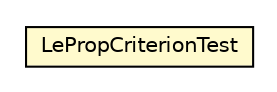 #!/usr/local/bin/dot
#
# Class diagram 
# Generated by UMLGraph version R5_6_6-8-g8d7759 (http://www.umlgraph.org/)
#

digraph G {
	edge [fontname="Helvetica",fontsize=10,labelfontname="Helvetica",labelfontsize=10];
	node [fontname="Helvetica",fontsize=10,shape=plaintext];
	nodesep=0.25;
	ranksep=0.5;
	// org.dayatang.domain.internal.LePropCriterionTest
	c30800 [label=<<table title="org.dayatang.domain.internal.LePropCriterionTest" border="0" cellborder="1" cellspacing="0" cellpadding="2" port="p" bgcolor="lemonChiffon" href="./LePropCriterionTest.html">
		<tr><td><table border="0" cellspacing="0" cellpadding="1">
<tr><td align="center" balign="center"> LePropCriterionTest </td></tr>
		</table></td></tr>
		</table>>, URL="./LePropCriterionTest.html", fontname="Helvetica", fontcolor="black", fontsize=10.0];
}

